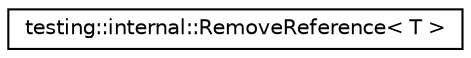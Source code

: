 digraph G
{
  edge [fontname="Helvetica",fontsize="10",labelfontname="Helvetica",labelfontsize="10"];
  node [fontname="Helvetica",fontsize="10",shape=record];
  rankdir="LR";
  Node1 [label="testing::internal::RemoveReference\< T \>",height=0.2,width=0.4,color="black", fillcolor="white", style="filled",URL="$structtesting_1_1internal_1_1RemoveReference.html"];
}
